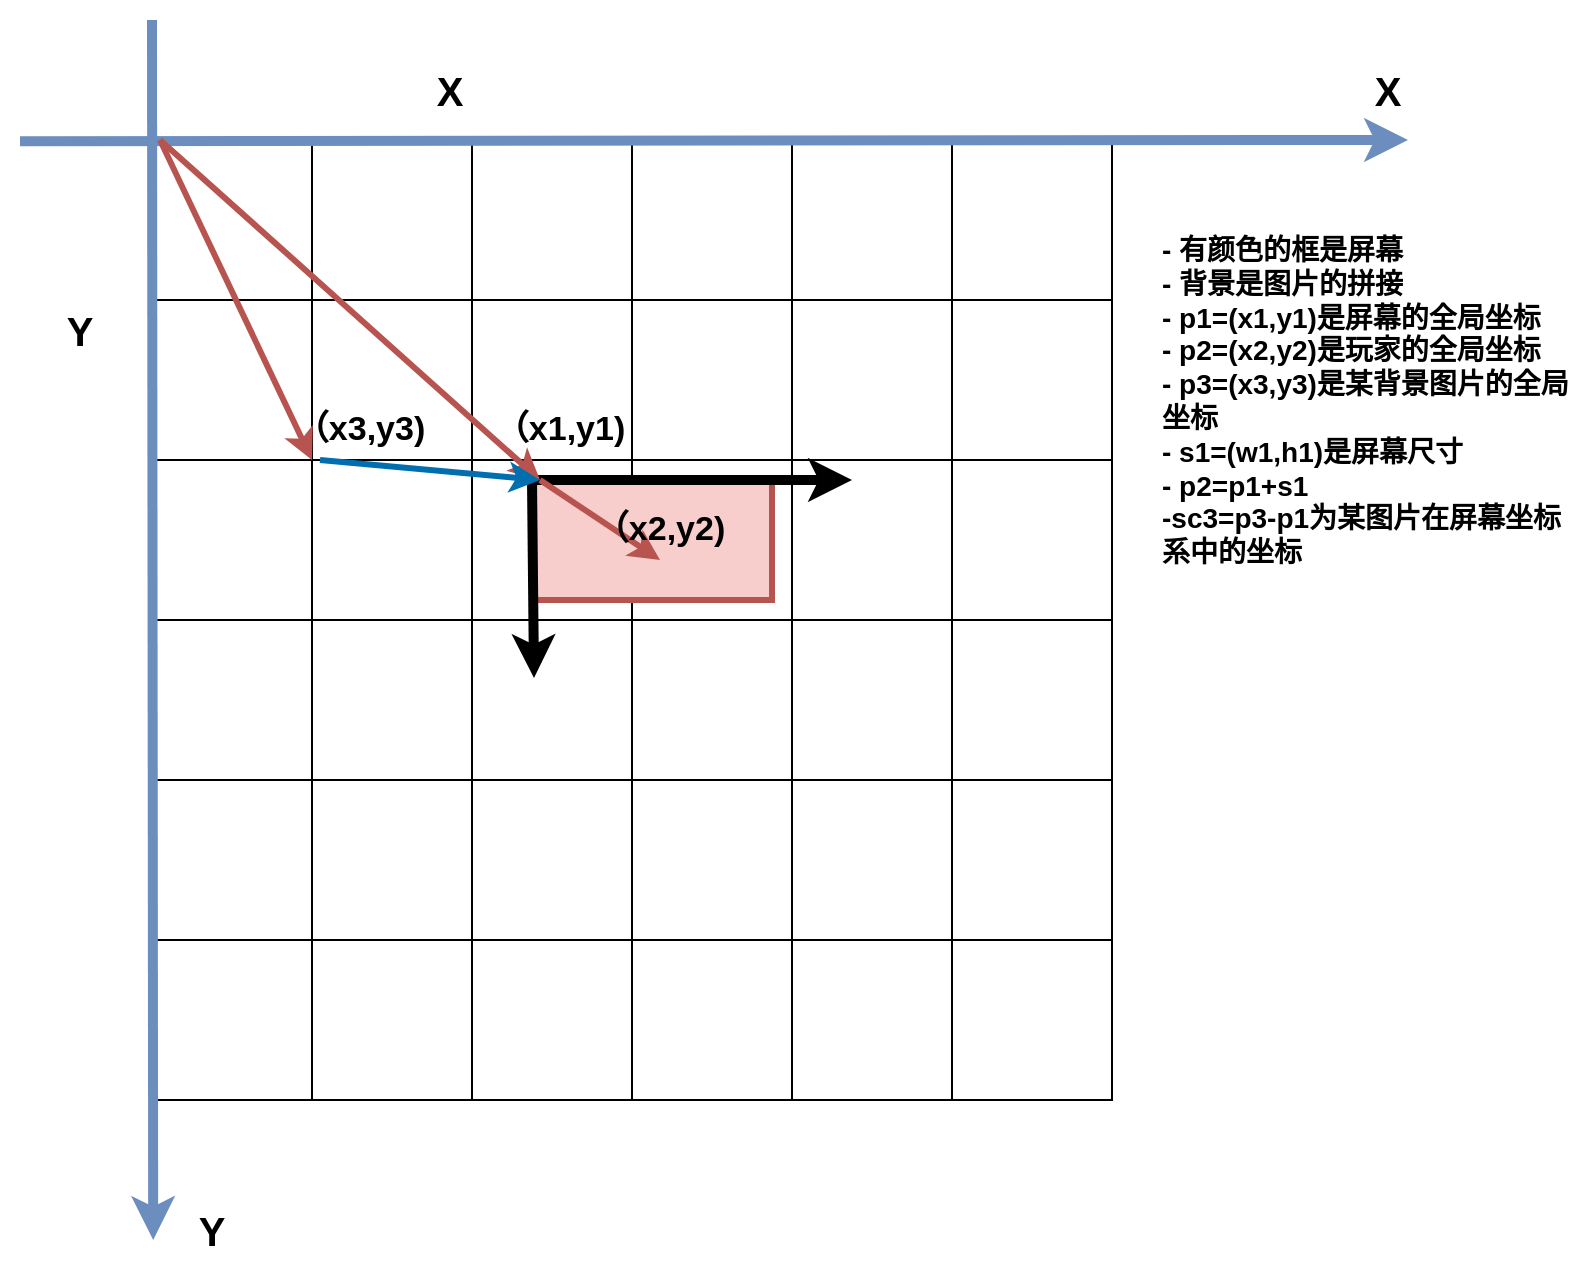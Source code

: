 <mxfile version="21.6.1" type="github">
  <diagram name="第 1 页" id="yOHOC9veb8_BCosYYFFb">
    <mxGraphModel dx="1172" dy="674" grid="1" gridSize="10" guides="1" tooltips="1" connect="1" arrows="1" fold="1" page="1" pageScale="1" pageWidth="827" pageHeight="1169" math="0" shadow="0">
      <root>
        <mxCell id="0" />
        <mxCell id="1" style="" parent="0" />
        <mxCell id="HdFPSuiChNzXRNqbuc80-1" value="" style="whiteSpace=wrap;html=1;aspect=fixed;" parent="1" vertex="1">
          <mxGeometry x="86" y="120" width="80" height="80" as="geometry" />
        </mxCell>
        <mxCell id="HdFPSuiChNzXRNqbuc80-2" value="" style="whiteSpace=wrap;html=1;aspect=fixed;" parent="1" vertex="1">
          <mxGeometry x="406" y="120" width="80" height="80" as="geometry" />
        </mxCell>
        <mxCell id="HdFPSuiChNzXRNqbuc80-3" value="" style="whiteSpace=wrap;html=1;aspect=fixed;" parent="1" vertex="1">
          <mxGeometry x="326" y="120" width="80" height="80" as="geometry" />
        </mxCell>
        <mxCell id="HdFPSuiChNzXRNqbuc80-4" value="" style="whiteSpace=wrap;html=1;aspect=fixed;" parent="1" vertex="1">
          <mxGeometry x="246" y="120" width="80" height="80" as="geometry" />
        </mxCell>
        <mxCell id="HdFPSuiChNzXRNqbuc80-5" value="" style="whiteSpace=wrap;html=1;aspect=fixed;" parent="1" vertex="1">
          <mxGeometry x="166" y="120" width="80" height="80" as="geometry" />
        </mxCell>
        <mxCell id="HdFPSuiChNzXRNqbuc80-6" value="" style="whiteSpace=wrap;html=1;aspect=fixed;" parent="1" vertex="1">
          <mxGeometry x="486" y="120" width="80" height="80" as="geometry" />
        </mxCell>
        <mxCell id="HdFPSuiChNzXRNqbuc80-19" value="" style="whiteSpace=wrap;html=1;aspect=fixed;" parent="1" vertex="1">
          <mxGeometry x="86" y="200" width="80" height="80" as="geometry" />
        </mxCell>
        <mxCell id="HdFPSuiChNzXRNqbuc80-20" value="" style="whiteSpace=wrap;html=1;aspect=fixed;" parent="1" vertex="1">
          <mxGeometry x="406" y="200" width="80" height="80" as="geometry" />
        </mxCell>
        <mxCell id="HdFPSuiChNzXRNqbuc80-21" value="" style="whiteSpace=wrap;html=1;aspect=fixed;" parent="1" vertex="1">
          <mxGeometry x="326" y="200" width="80" height="80" as="geometry" />
        </mxCell>
        <mxCell id="HdFPSuiChNzXRNqbuc80-22" value="" style="whiteSpace=wrap;html=1;aspect=fixed;" parent="1" vertex="1">
          <mxGeometry x="246" y="200" width="80" height="80" as="geometry" />
        </mxCell>
        <mxCell id="HdFPSuiChNzXRNqbuc80-23" value="" style="whiteSpace=wrap;html=1;aspect=fixed;" parent="1" vertex="1">
          <mxGeometry x="166" y="200" width="80" height="80" as="geometry" />
        </mxCell>
        <mxCell id="HdFPSuiChNzXRNqbuc80-24" value="" style="whiteSpace=wrap;html=1;aspect=fixed;" parent="1" vertex="1">
          <mxGeometry x="486" y="200" width="80" height="80" as="geometry" />
        </mxCell>
        <mxCell id="HdFPSuiChNzXRNqbuc80-25" value="" style="whiteSpace=wrap;html=1;aspect=fixed;" parent="1" vertex="1">
          <mxGeometry x="86" y="280" width="80" height="80" as="geometry" />
        </mxCell>
        <mxCell id="HdFPSuiChNzXRNqbuc80-26" value="" style="whiteSpace=wrap;html=1;aspect=fixed;" parent="1" vertex="1">
          <mxGeometry x="406" y="280" width="80" height="80" as="geometry" />
        </mxCell>
        <mxCell id="HdFPSuiChNzXRNqbuc80-27" value="" style="whiteSpace=wrap;html=1;aspect=fixed;" parent="1" vertex="1">
          <mxGeometry x="326" y="280" width="80" height="80" as="geometry" />
        </mxCell>
        <mxCell id="HdFPSuiChNzXRNqbuc80-28" value="" style="whiteSpace=wrap;html=1;aspect=fixed;" parent="1" vertex="1">
          <mxGeometry x="246" y="280" width="80" height="80" as="geometry" />
        </mxCell>
        <mxCell id="HdFPSuiChNzXRNqbuc80-29" value="" style="whiteSpace=wrap;html=1;aspect=fixed;" parent="1" vertex="1">
          <mxGeometry x="166" y="280" width="80" height="80" as="geometry" />
        </mxCell>
        <mxCell id="HdFPSuiChNzXRNqbuc80-30" value="" style="whiteSpace=wrap;html=1;aspect=fixed;" parent="1" vertex="1">
          <mxGeometry x="486" y="280" width="80" height="80" as="geometry" />
        </mxCell>
        <mxCell id="HdFPSuiChNzXRNqbuc80-31" value="" style="whiteSpace=wrap;html=1;aspect=fixed;" parent="1" vertex="1">
          <mxGeometry x="86" y="360" width="80" height="80" as="geometry" />
        </mxCell>
        <mxCell id="HdFPSuiChNzXRNqbuc80-32" value="" style="whiteSpace=wrap;html=1;aspect=fixed;" parent="1" vertex="1">
          <mxGeometry x="406" y="360" width="80" height="80" as="geometry" />
        </mxCell>
        <mxCell id="HdFPSuiChNzXRNqbuc80-33" value="" style="whiteSpace=wrap;html=1;aspect=fixed;" parent="1" vertex="1">
          <mxGeometry x="326" y="360" width="80" height="80" as="geometry" />
        </mxCell>
        <mxCell id="HdFPSuiChNzXRNqbuc80-34" value="" style="whiteSpace=wrap;html=1;aspect=fixed;" parent="1" vertex="1">
          <mxGeometry x="246" y="360" width="80" height="80" as="geometry" />
        </mxCell>
        <mxCell id="HdFPSuiChNzXRNqbuc80-35" value="" style="whiteSpace=wrap;html=1;aspect=fixed;" parent="1" vertex="1">
          <mxGeometry x="166" y="360" width="80" height="80" as="geometry" />
        </mxCell>
        <mxCell id="HdFPSuiChNzXRNqbuc80-36" value="" style="whiteSpace=wrap;html=1;aspect=fixed;" parent="1" vertex="1">
          <mxGeometry x="486" y="360" width="80" height="80" as="geometry" />
        </mxCell>
        <mxCell id="HdFPSuiChNzXRNqbuc80-37" value="" style="whiteSpace=wrap;html=1;aspect=fixed;" parent="1" vertex="1">
          <mxGeometry x="86" y="440" width="80" height="80" as="geometry" />
        </mxCell>
        <mxCell id="HdFPSuiChNzXRNqbuc80-38" value="" style="whiteSpace=wrap;html=1;aspect=fixed;" parent="1" vertex="1">
          <mxGeometry x="406" y="440" width="80" height="80" as="geometry" />
        </mxCell>
        <mxCell id="HdFPSuiChNzXRNqbuc80-39" value="" style="whiteSpace=wrap;html=1;aspect=fixed;" parent="1" vertex="1">
          <mxGeometry x="326" y="440" width="80" height="80" as="geometry" />
        </mxCell>
        <mxCell id="HdFPSuiChNzXRNqbuc80-40" value="" style="whiteSpace=wrap;html=1;aspect=fixed;" parent="1" vertex="1">
          <mxGeometry x="246" y="440" width="80" height="80" as="geometry" />
        </mxCell>
        <mxCell id="HdFPSuiChNzXRNqbuc80-41" value="" style="whiteSpace=wrap;html=1;aspect=fixed;" parent="1" vertex="1">
          <mxGeometry x="166" y="440" width="80" height="80" as="geometry" />
        </mxCell>
        <mxCell id="HdFPSuiChNzXRNqbuc80-42" value="" style="whiteSpace=wrap;html=1;aspect=fixed;" parent="1" vertex="1">
          <mxGeometry x="486" y="440" width="80" height="80" as="geometry" />
        </mxCell>
        <mxCell id="HdFPSuiChNzXRNqbuc80-43" value="" style="whiteSpace=wrap;html=1;aspect=fixed;" parent="1" vertex="1">
          <mxGeometry x="86" y="520" width="80" height="80" as="geometry" />
        </mxCell>
        <mxCell id="HdFPSuiChNzXRNqbuc80-44" value="" style="whiteSpace=wrap;html=1;aspect=fixed;" parent="1" vertex="1">
          <mxGeometry x="406" y="520" width="80" height="80" as="geometry" />
        </mxCell>
        <mxCell id="HdFPSuiChNzXRNqbuc80-45" value="" style="whiteSpace=wrap;html=1;aspect=fixed;" parent="1" vertex="1">
          <mxGeometry x="326" y="520" width="80" height="80" as="geometry" />
        </mxCell>
        <mxCell id="HdFPSuiChNzXRNqbuc80-46" value="" style="whiteSpace=wrap;html=1;aspect=fixed;" parent="1" vertex="1">
          <mxGeometry x="246" y="520" width="80" height="80" as="geometry" />
        </mxCell>
        <mxCell id="HdFPSuiChNzXRNqbuc80-47" value="" style="whiteSpace=wrap;html=1;aspect=fixed;" parent="1" vertex="1">
          <mxGeometry x="166" y="520" width="80" height="80" as="geometry" />
        </mxCell>
        <mxCell id="HdFPSuiChNzXRNqbuc80-48" value="" style="whiteSpace=wrap;html=1;aspect=fixed;" parent="1" vertex="1">
          <mxGeometry x="486" y="520" width="80" height="80" as="geometry" />
        </mxCell>
        <mxCell id="HdFPSuiChNzXRNqbuc80-54" value="" style="endArrow=classic;html=1;rounded=0;strokeWidth=5;fillColor=#dae8fc;strokeColor=#6c8ebf;" parent="1" edge="1">
          <mxGeometry width="50" height="50" relative="1" as="geometry">
            <mxPoint x="20" y="120.59" as="sourcePoint" />
            <mxPoint x="714" y="120" as="targetPoint" />
          </mxGeometry>
        </mxCell>
        <mxCell id="HdFPSuiChNzXRNqbuc80-55" value="" style="endArrow=classic;html=1;rounded=0;strokeWidth=5;fillColor=#dae8fc;strokeColor=#6c8ebf;" parent="1" edge="1">
          <mxGeometry width="50" height="50" relative="1" as="geometry">
            <mxPoint x="86" y="60" as="sourcePoint" />
            <mxPoint x="86.59" y="670" as="targetPoint" />
          </mxGeometry>
        </mxCell>
        <mxCell id="OoMHXcQIOMjN5isPngi--1" value="" style="rounded=0;whiteSpace=wrap;html=1;fillColor=#f8cecc;strokeColor=#b85450;strokeWidth=3;" vertex="1" parent="1">
          <mxGeometry x="276" y="290" width="120" height="60" as="geometry" />
        </mxCell>
        <mxCell id="OoMHXcQIOMjN5isPngi--2" value="X" style="text;html=1;align=center;verticalAlign=middle;whiteSpace=wrap;rounded=0;fontStyle=1;fontSize=20;" vertex="1" parent="1">
          <mxGeometry x="674" y="80" width="60" height="30" as="geometry" />
        </mxCell>
        <mxCell id="OoMHXcQIOMjN5isPngi--3" value="Y" style="text;html=1;align=center;verticalAlign=middle;whiteSpace=wrap;rounded=0;fontStyle=1;fontSize=20;" vertex="1" parent="1">
          <mxGeometry x="86" y="650" width="60" height="30" as="geometry" />
        </mxCell>
        <mxCell id="OoMHXcQIOMjN5isPngi--4" value="&lt;div style=&quot;text-align: left;&quot;&gt;&lt;span style=&quot;font-size: 14px; background-color: initial;&quot;&gt;&lt;b&gt;- 有颜色的框是屏幕&lt;/b&gt;&lt;/span&gt;&lt;/div&gt;&lt;font style=&quot;font-size: 14px;&quot;&gt;&lt;b&gt;&lt;div style=&quot;text-align: left;&quot;&gt;&lt;span style=&quot;background-color: initial;&quot;&gt;- 背景是图片的拼接&lt;/span&gt;&lt;/div&gt;&lt;div style=&quot;text-align: left;&quot;&gt;&lt;span style=&quot;background-color: initial;&quot;&gt;- p1=(x1,y1)是屏幕的全局坐标&lt;/span&gt;&lt;/div&gt;&lt;div style=&quot;text-align: left;&quot;&gt;- p2=(x2,y2)是玩家的全局坐标&lt;/div&gt;&lt;div style=&quot;text-align: left;&quot;&gt;- p3=(x3,y3)是某背景图片的全局坐标&lt;/div&gt;&lt;div style=&quot;text-align: left;&quot;&gt;- s1=(w1,h1)是屏幕尺寸&lt;/div&gt;&lt;div style=&quot;text-align: left;&quot;&gt;- p2=p1+s1&lt;/div&gt;&lt;div style=&quot;text-align: left;&quot;&gt;-sc3=p3-p1为某图片在屏幕坐标系中的坐标&lt;/div&gt;&lt;/b&gt;&lt;/font&gt;" style="text;html=1;strokeColor=none;fillColor=none;align=center;verticalAlign=top;whiteSpace=wrap;rounded=0;" vertex="1" parent="1">
          <mxGeometry x="590" y="160" width="210" height="260" as="geometry" />
        </mxCell>
        <mxCell id="OoMHXcQIOMjN5isPngi--9" value="" style="endArrow=classic;html=1;rounded=0;entryX=0;entryY=0;entryDx=0;entryDy=0;exitX=0;exitY=0;exitDx=0;exitDy=0;strokeWidth=5;" edge="1" parent="1">
          <mxGeometry width="50" height="50" relative="1" as="geometry">
            <mxPoint x="276" y="290" as="sourcePoint" />
            <mxPoint x="436" y="290" as="targetPoint" />
          </mxGeometry>
        </mxCell>
        <mxCell id="OoMHXcQIOMjN5isPngi--10" value="" style="endArrow=classic;html=1;rounded=0;entryX=0;entryY=0.25;entryDx=0;entryDy=0;exitX=0;exitY=0;exitDx=0;exitDy=0;strokeWidth=5;" edge="1" parent="1">
          <mxGeometry width="50" height="50" relative="1" as="geometry">
            <mxPoint x="276" y="290" as="sourcePoint" />
            <mxPoint x="277" y="389" as="targetPoint" />
          </mxGeometry>
        </mxCell>
        <mxCell id="OoMHXcQIOMjN5isPngi--11" value="X" style="text;html=1;align=center;verticalAlign=middle;whiteSpace=wrap;rounded=0;fontStyle=1;fontSize=20;" vertex="1" parent="1">
          <mxGeometry x="205" y="80" width="60" height="30" as="geometry" />
        </mxCell>
        <mxCell id="OoMHXcQIOMjN5isPngi--12" value="Y" style="text;html=1;align=center;verticalAlign=middle;whiteSpace=wrap;rounded=0;fontStyle=1;fontSize=20;" vertex="1" parent="1">
          <mxGeometry x="20" y="200" width="60" height="30" as="geometry" />
        </mxCell>
        <mxCell id="OoMHXcQIOMjN5isPngi--16" value="关系" parent="0" />
        <mxCell id="OoMHXcQIOMjN5isPngi--17" value="" style="endArrow=classic;html=1;rounded=0;strokeWidth=3;fillColor=#f8cecc;strokeColor=#b85450;" edge="1" parent="OoMHXcQIOMjN5isPngi--16">
          <mxGeometry width="50" height="50" relative="1" as="geometry">
            <mxPoint x="90" y="120" as="sourcePoint" />
            <mxPoint x="280" y="290" as="targetPoint" />
          </mxGeometry>
        </mxCell>
        <mxCell id="OoMHXcQIOMjN5isPngi--18" value="" style="endArrow=classic;html=1;rounded=0;strokeWidth=3;fillColor=#f8cecc;strokeColor=#b85450;jumpSize=6;sourcePerimeterSpacing=0;" edge="1" parent="OoMHXcQIOMjN5isPngi--16" target="OoMHXcQIOMjN5isPngi--1">
          <mxGeometry width="50" height="50" relative="1" as="geometry">
            <mxPoint x="280" y="290" as="sourcePoint" />
            <mxPoint x="470" y="460" as="targetPoint" />
          </mxGeometry>
        </mxCell>
        <mxCell id="OoMHXcQIOMjN5isPngi--20" value="" style="endArrow=classic;html=1;rounded=0;strokeWidth=3;fillColor=#f8cecc;strokeColor=#b85450;" edge="1" parent="OoMHXcQIOMjN5isPngi--16">
          <mxGeometry width="50" height="50" relative="1" as="geometry">
            <mxPoint x="280" y="290" as="sourcePoint" />
            <mxPoint x="340" y="330" as="targetPoint" />
          </mxGeometry>
        </mxCell>
        <mxCell id="OoMHXcQIOMjN5isPngi--21" value="（x1,y1)" style="text;html=1;strokeColor=none;fillColor=none;align=center;verticalAlign=middle;whiteSpace=wrap;rounded=0;fontSize=17;fontStyle=1" vertex="1" parent="OoMHXcQIOMjN5isPngi--16">
          <mxGeometry x="260" y="250" width="60" height="30" as="geometry" />
        </mxCell>
        <mxCell id="OoMHXcQIOMjN5isPngi--22" value="（x2,y2)" style="text;html=1;strokeColor=none;fillColor=none;align=center;verticalAlign=middle;whiteSpace=wrap;rounded=0;fontSize=17;fontStyle=1" vertex="1" parent="OoMHXcQIOMjN5isPngi--16">
          <mxGeometry x="310" y="300" width="60" height="30" as="geometry" />
        </mxCell>
        <mxCell id="OoMHXcQIOMjN5isPngi--23" value="" style="endArrow=classic;html=1;rounded=0;strokeWidth=3;fillColor=#f8cecc;strokeColor=#b85450;entryX=1;entryY=1;entryDx=0;entryDy=0;" edge="1" parent="OoMHXcQIOMjN5isPngi--16" target="HdFPSuiChNzXRNqbuc80-19">
          <mxGeometry width="50" height="50" relative="1" as="geometry">
            <mxPoint x="90" y="120" as="sourcePoint" />
            <mxPoint x="230" y="330" as="targetPoint" />
          </mxGeometry>
        </mxCell>
        <mxCell id="OoMHXcQIOMjN5isPngi--24" value="" style="endArrow=classic;html=1;rounded=0;strokeWidth=3;fillColor=#1ba1e2;strokeColor=#006EAF;" edge="1" parent="OoMHXcQIOMjN5isPngi--16">
          <mxGeometry width="50" height="50" relative="1" as="geometry">
            <mxPoint x="170" y="280" as="sourcePoint" />
            <mxPoint x="280" y="290" as="targetPoint" />
          </mxGeometry>
        </mxCell>
        <mxCell id="OoMHXcQIOMjN5isPngi--25" value="（x3,y3)" style="text;html=1;strokeColor=none;fillColor=none;align=center;verticalAlign=middle;whiteSpace=wrap;rounded=0;fontSize=17;fontStyle=1" vertex="1" parent="OoMHXcQIOMjN5isPngi--16">
          <mxGeometry x="160" y="250" width="60" height="30" as="geometry" />
        </mxCell>
      </root>
    </mxGraphModel>
  </diagram>
</mxfile>
